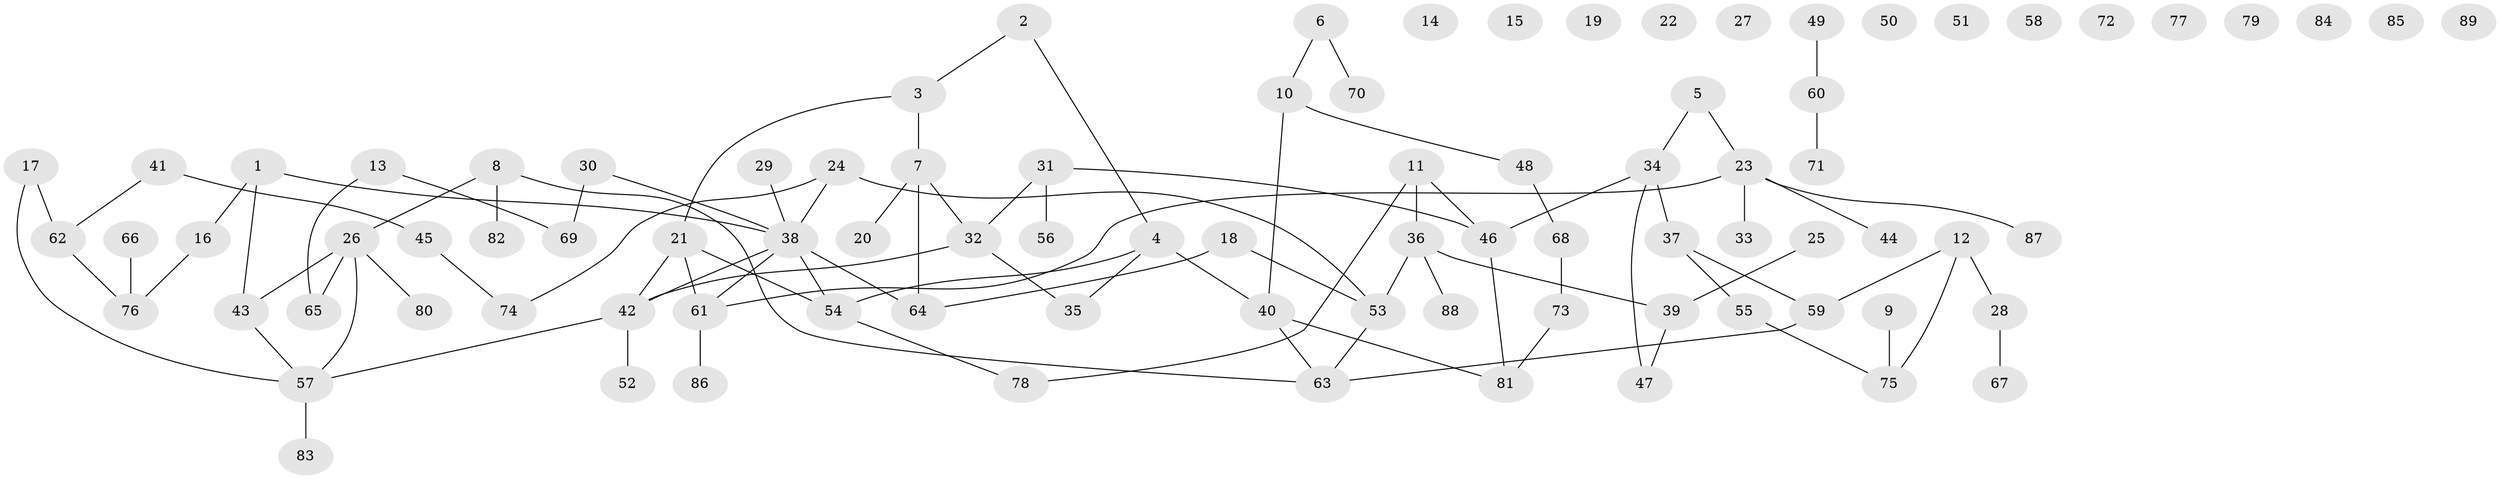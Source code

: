 // Generated by graph-tools (version 1.1) at 2025/49/03/09/25 03:49:10]
// undirected, 89 vertices, 95 edges
graph export_dot {
graph [start="1"]
  node [color=gray90,style=filled];
  1;
  2;
  3;
  4;
  5;
  6;
  7;
  8;
  9;
  10;
  11;
  12;
  13;
  14;
  15;
  16;
  17;
  18;
  19;
  20;
  21;
  22;
  23;
  24;
  25;
  26;
  27;
  28;
  29;
  30;
  31;
  32;
  33;
  34;
  35;
  36;
  37;
  38;
  39;
  40;
  41;
  42;
  43;
  44;
  45;
  46;
  47;
  48;
  49;
  50;
  51;
  52;
  53;
  54;
  55;
  56;
  57;
  58;
  59;
  60;
  61;
  62;
  63;
  64;
  65;
  66;
  67;
  68;
  69;
  70;
  71;
  72;
  73;
  74;
  75;
  76;
  77;
  78;
  79;
  80;
  81;
  82;
  83;
  84;
  85;
  86;
  87;
  88;
  89;
  1 -- 16;
  1 -- 38;
  1 -- 43;
  2 -- 3;
  2 -- 4;
  3 -- 7;
  3 -- 21;
  4 -- 35;
  4 -- 40;
  4 -- 54;
  5 -- 23;
  5 -- 34;
  6 -- 10;
  6 -- 70;
  7 -- 20;
  7 -- 32;
  7 -- 64;
  8 -- 26;
  8 -- 63;
  8 -- 82;
  9 -- 75;
  10 -- 40;
  10 -- 48;
  11 -- 36;
  11 -- 46;
  11 -- 78;
  12 -- 28;
  12 -- 59;
  12 -- 75;
  13 -- 65;
  13 -- 69;
  16 -- 76;
  17 -- 57;
  17 -- 62;
  18 -- 53;
  18 -- 64;
  21 -- 42;
  21 -- 54;
  21 -- 61;
  23 -- 33;
  23 -- 44;
  23 -- 61;
  23 -- 87;
  24 -- 38;
  24 -- 53;
  24 -- 74;
  25 -- 39;
  26 -- 43;
  26 -- 57;
  26 -- 65;
  26 -- 80;
  28 -- 67;
  29 -- 38;
  30 -- 38;
  30 -- 69;
  31 -- 32;
  31 -- 46;
  31 -- 56;
  32 -- 35;
  32 -- 42;
  34 -- 37;
  34 -- 46;
  34 -- 47;
  36 -- 39;
  36 -- 53;
  36 -- 88;
  37 -- 55;
  37 -- 59;
  38 -- 42;
  38 -- 54;
  38 -- 61;
  38 -- 64;
  39 -- 47;
  40 -- 63;
  40 -- 81;
  41 -- 45;
  41 -- 62;
  42 -- 52;
  42 -- 57;
  43 -- 57;
  45 -- 74;
  46 -- 81;
  48 -- 68;
  49 -- 60;
  53 -- 63;
  54 -- 78;
  55 -- 75;
  57 -- 83;
  59 -- 63;
  60 -- 71;
  61 -- 86;
  62 -- 76;
  66 -- 76;
  68 -- 73;
  73 -- 81;
}
